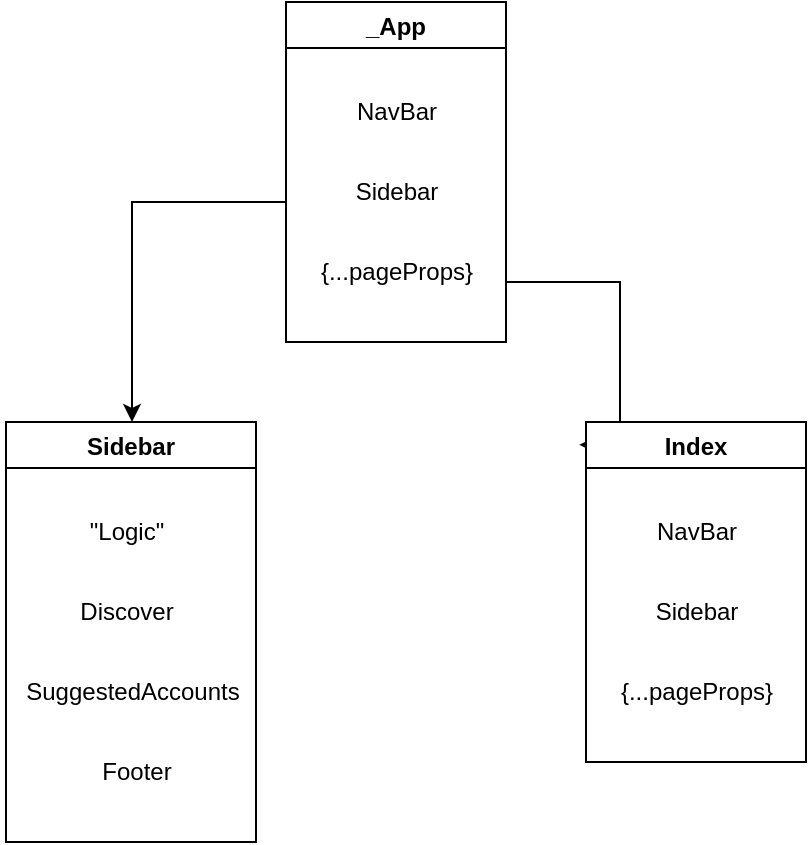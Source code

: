 <mxfile version="20.1.2" type="github">
  <diagram id="C5RBs43oDa-KdzZeNtuy" name="Page-1">
    <mxGraphModel dx="385" dy="691" grid="1" gridSize="10" guides="1" tooltips="1" connect="1" arrows="1" fold="1" page="1" pageScale="1" pageWidth="827" pageHeight="1169" math="0" shadow="0">
      <root>
        <mxCell id="WIyWlLk6GJQsqaUBKTNV-0" />
        <mxCell id="WIyWlLk6GJQsqaUBKTNV-1" parent="WIyWlLk6GJQsqaUBKTNV-0" />
        <mxCell id="vwuLNTHrMljWah_JWP0g-9" value="" style="edgeStyle=orthogonalEdgeStyle;rounded=0;orthogonalLoop=1;jettySize=auto;html=1;" edge="1" parent="WIyWlLk6GJQsqaUBKTNV-1" source="vwuLNTHrMljWah_JWP0g-1" target="vwuLNTHrMljWah_JWP0g-5">
          <mxGeometry relative="1" as="geometry">
            <Array as="points">
              <mxPoint x="213" y="230" />
            </Array>
          </mxGeometry>
        </mxCell>
        <mxCell id="vwuLNTHrMljWah_JWP0g-15" value="" style="edgeStyle=orthogonalEdgeStyle;rounded=0;orthogonalLoop=1;jettySize=auto;html=1;entryX=-0.031;entryY=0.067;entryDx=0;entryDy=0;entryPerimeter=0;" edge="1" parent="WIyWlLk6GJQsqaUBKTNV-1" source="vwuLNTHrMljWah_JWP0g-1" target="vwuLNTHrMljWah_JWP0g-11">
          <mxGeometry relative="1" as="geometry">
            <Array as="points">
              <mxPoint x="457" y="270" />
            </Array>
          </mxGeometry>
        </mxCell>
        <mxCell id="vwuLNTHrMljWah_JWP0g-1" value="_App" style="swimlane;" vertex="1" parent="WIyWlLk6GJQsqaUBKTNV-1">
          <mxGeometry x="290" y="130" width="110" height="170" as="geometry" />
        </mxCell>
        <mxCell id="vwuLNTHrMljWah_JWP0g-4" value="{...pageProps}" style="text;html=1;align=center;verticalAlign=middle;resizable=0;points=[];autosize=1;strokeColor=none;fillColor=none;" vertex="1" parent="vwuLNTHrMljWah_JWP0g-1">
          <mxGeometry x="5" y="120" width="100" height="30" as="geometry" />
        </mxCell>
        <mxCell id="vwuLNTHrMljWah_JWP0g-3" value="Sidebar" style="text;html=1;align=center;verticalAlign=middle;resizable=0;points=[];autosize=1;strokeColor=none;fillColor=none;" vertex="1" parent="vwuLNTHrMljWah_JWP0g-1">
          <mxGeometry x="25" y="80" width="60" height="30" as="geometry" />
        </mxCell>
        <mxCell id="vwuLNTHrMljWah_JWP0g-2" value="NavBar" style="text;html=1;align=center;verticalAlign=middle;resizable=0;points=[];autosize=1;strokeColor=none;fillColor=none;" vertex="1" parent="vwuLNTHrMljWah_JWP0g-1">
          <mxGeometry x="25" y="40" width="60" height="30" as="geometry" />
        </mxCell>
        <mxCell id="vwuLNTHrMljWah_JWP0g-5" value="Sidebar" style="swimlane;" vertex="1" parent="WIyWlLk6GJQsqaUBKTNV-1">
          <mxGeometry x="150" y="340" width="125" height="210" as="geometry" />
        </mxCell>
        <mxCell id="vwuLNTHrMljWah_JWP0g-6" value="SuggestedAccounts" style="text;html=1;align=center;verticalAlign=middle;resizable=0;points=[];autosize=1;strokeColor=none;fillColor=none;" vertex="1" parent="vwuLNTHrMljWah_JWP0g-5">
          <mxGeometry x="-2.5" y="120" width="130" height="30" as="geometry" />
        </mxCell>
        <mxCell id="vwuLNTHrMljWah_JWP0g-7" value="Discover" style="text;html=1;align=center;verticalAlign=middle;resizable=0;points=[];autosize=1;strokeColor=none;fillColor=none;" vertex="1" parent="vwuLNTHrMljWah_JWP0g-5">
          <mxGeometry x="25" y="80" width="70" height="30" as="geometry" />
        </mxCell>
        <mxCell id="vwuLNTHrMljWah_JWP0g-8" value="&quot;Logic&quot;" style="text;html=1;align=center;verticalAlign=middle;resizable=0;points=[];autosize=1;strokeColor=none;fillColor=none;" vertex="1" parent="vwuLNTHrMljWah_JWP0g-5">
          <mxGeometry x="30" y="40" width="60" height="30" as="geometry" />
        </mxCell>
        <mxCell id="vwuLNTHrMljWah_JWP0g-10" value="Footer" style="text;html=1;align=center;verticalAlign=middle;resizable=0;points=[];autosize=1;strokeColor=none;fillColor=none;" vertex="1" parent="vwuLNTHrMljWah_JWP0g-5">
          <mxGeometry x="35" y="160" width="60" height="30" as="geometry" />
        </mxCell>
        <mxCell id="vwuLNTHrMljWah_JWP0g-11" value="Index" style="swimlane;" vertex="1" parent="WIyWlLk6GJQsqaUBKTNV-1">
          <mxGeometry x="440" y="340" width="110" height="170" as="geometry" />
        </mxCell>
        <mxCell id="vwuLNTHrMljWah_JWP0g-12" value="{...pageProps}" style="text;html=1;align=center;verticalAlign=middle;resizable=0;points=[];autosize=1;strokeColor=none;fillColor=none;" vertex="1" parent="vwuLNTHrMljWah_JWP0g-11">
          <mxGeometry x="5" y="120" width="100" height="30" as="geometry" />
        </mxCell>
        <mxCell id="vwuLNTHrMljWah_JWP0g-13" value="Sidebar" style="text;html=1;align=center;verticalAlign=middle;resizable=0;points=[];autosize=1;strokeColor=none;fillColor=none;" vertex="1" parent="vwuLNTHrMljWah_JWP0g-11">
          <mxGeometry x="25" y="80" width="60" height="30" as="geometry" />
        </mxCell>
        <mxCell id="vwuLNTHrMljWah_JWP0g-14" value="NavBar" style="text;html=1;align=center;verticalAlign=middle;resizable=0;points=[];autosize=1;strokeColor=none;fillColor=none;" vertex="1" parent="vwuLNTHrMljWah_JWP0g-11">
          <mxGeometry x="25" y="40" width="60" height="30" as="geometry" />
        </mxCell>
      </root>
    </mxGraphModel>
  </diagram>
</mxfile>
